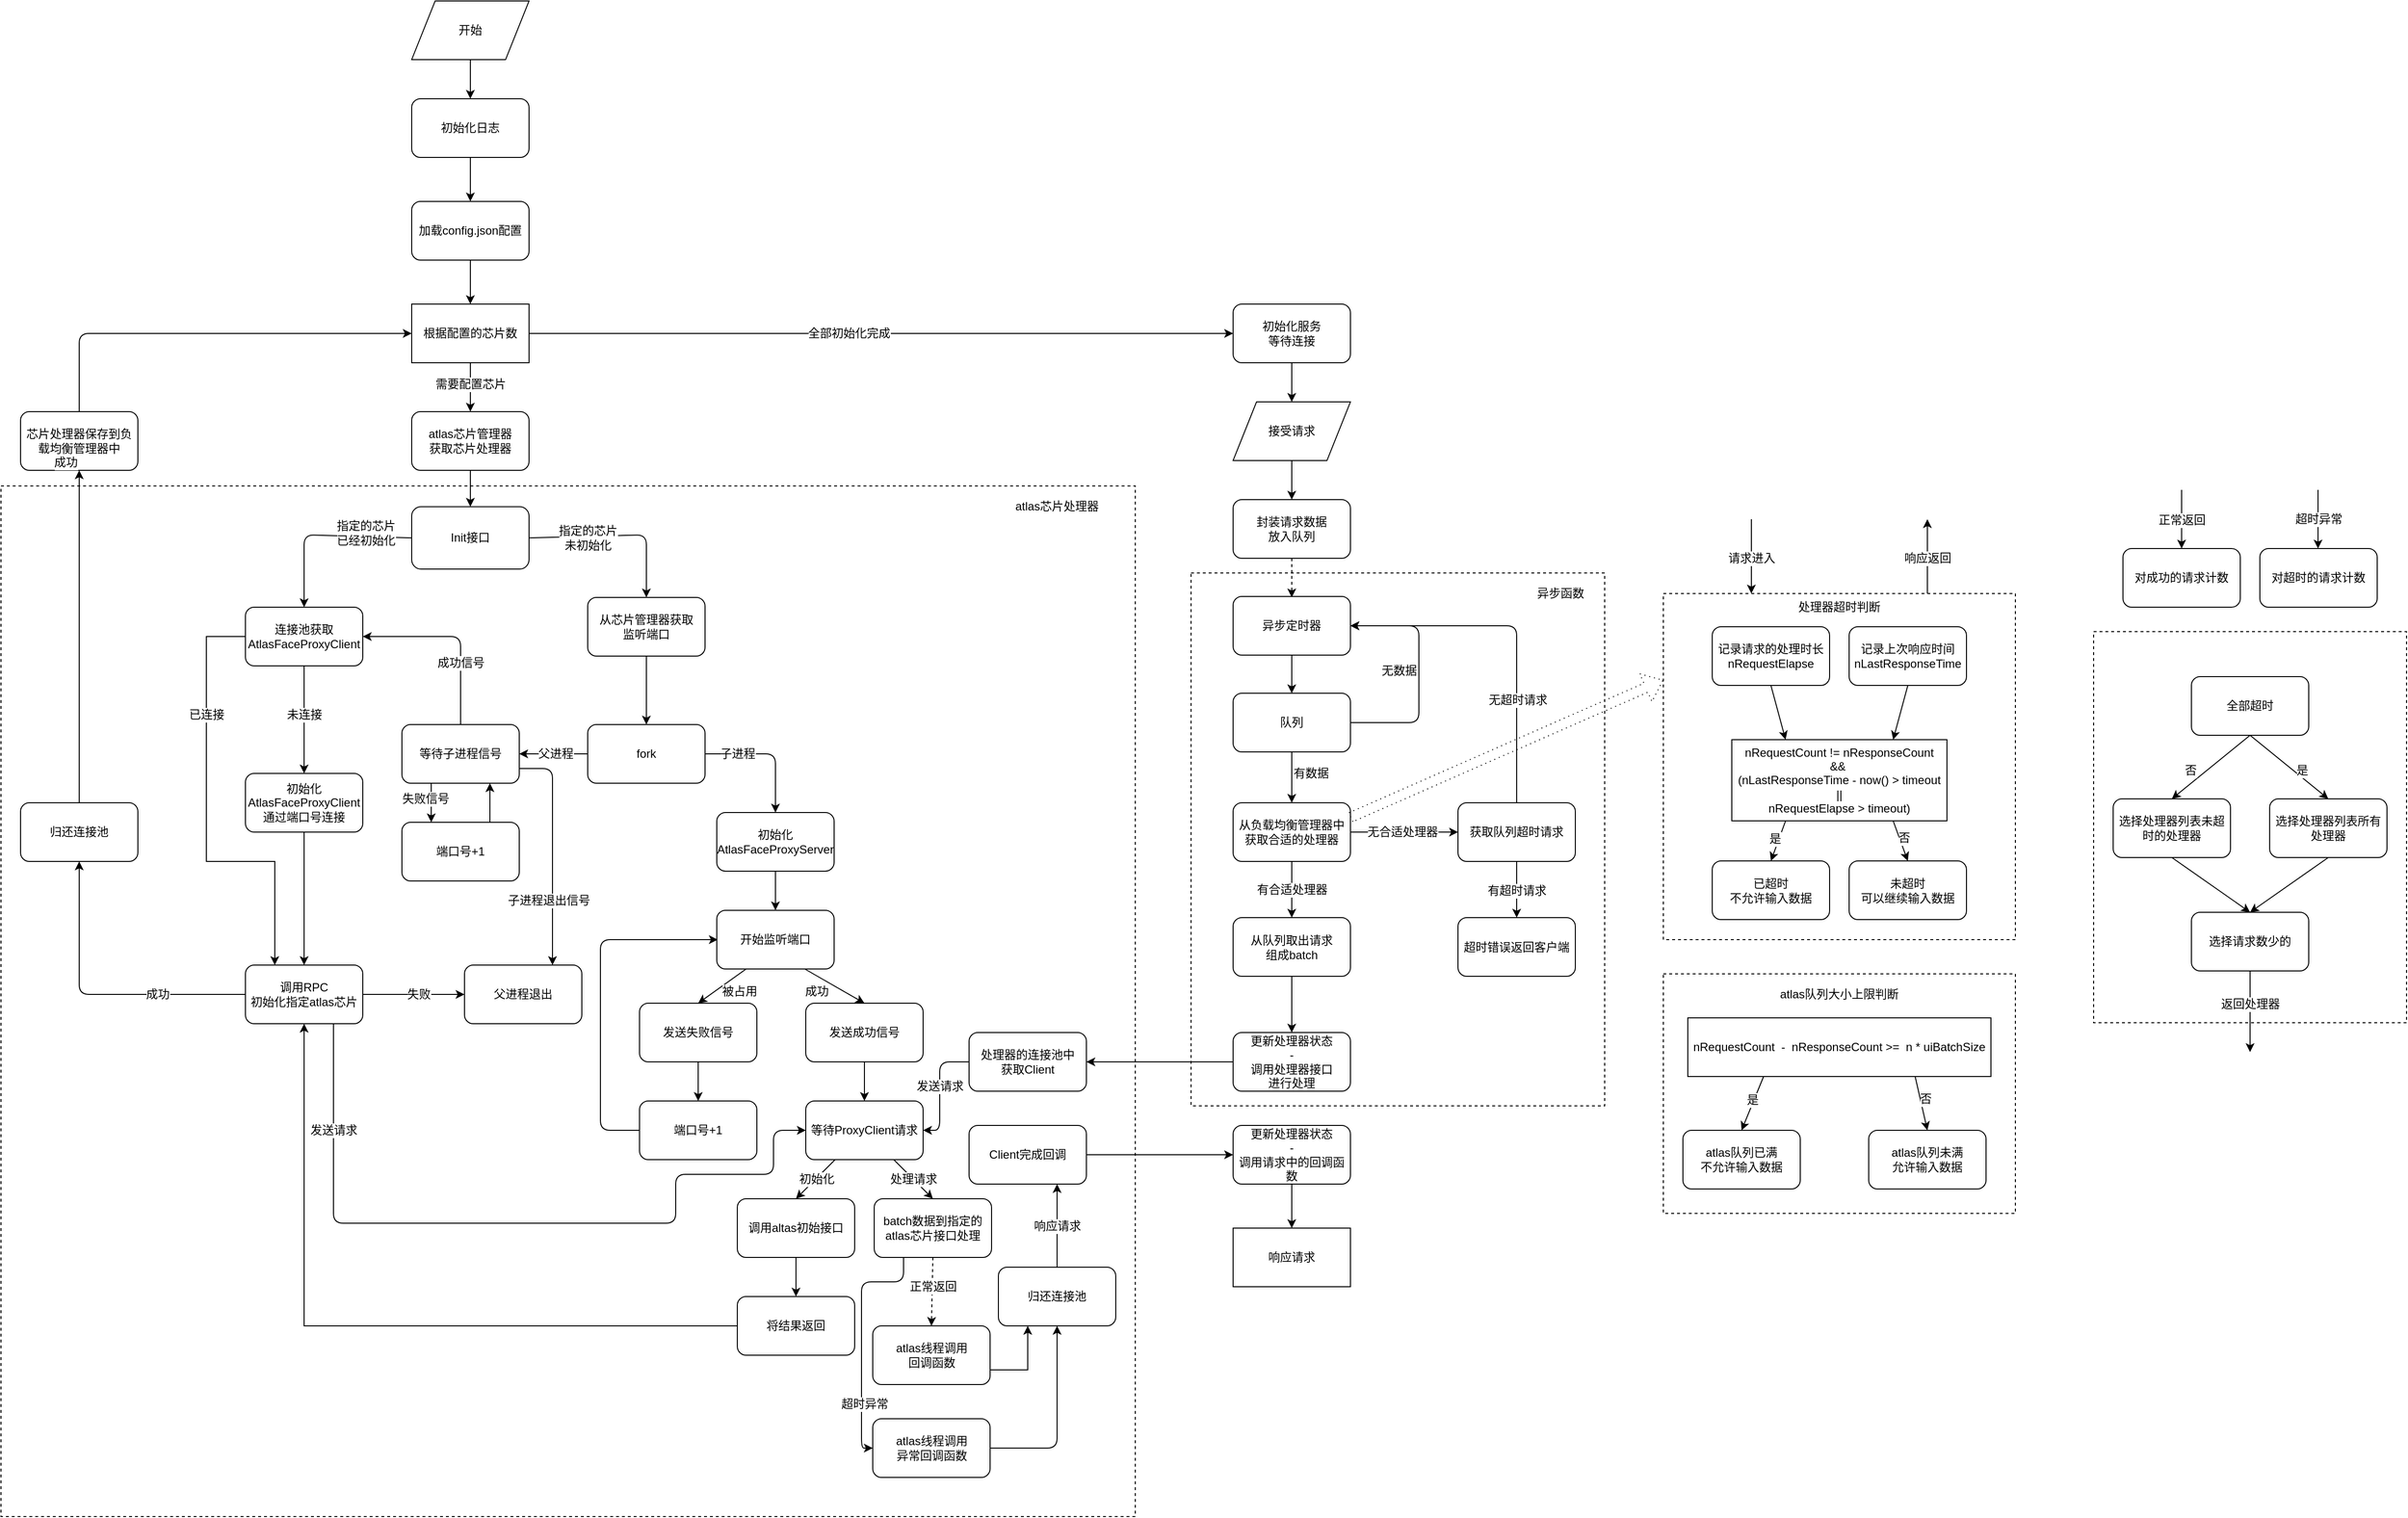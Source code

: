 <mxfile version="12.3.3" type="github" pages="1">
  <diagram id="QmE9LT3bl2_Xa9Ef4wVj" name="第 1 页">
    <mxGraphModel dx="1408" dy="3114" grid="1" gridSize="10" guides="1" tooltips="1" connect="1" arrows="1" fold="1" page="1" pageScale="1" pageWidth="1327" pageHeight="1169" math="0" shadow="0">
      <root>
        <mxCell id="0"/>
        <mxCell id="1" parent="0"/>
        <mxCell id="e0Hb0du3VfullZevtZFt-270" value="" style="rounded=0;whiteSpace=wrap;html=1;dashed=1;strokeColor=#000000;fillColor=#ffffff;" parent="1" vertex="1">
          <mxGeometry x="1267" y="-1715" width="423" height="545" as="geometry"/>
        </mxCell>
        <mxCell id="e0Hb0du3VfullZevtZFt-220" value="" style="rounded=0;whiteSpace=wrap;html=1;fillColor=#ffffff;dashed=1;" parent="1" vertex="1">
          <mxGeometry x="50" y="-1804" width="1160" height="1054" as="geometry"/>
        </mxCell>
        <mxCell id="e0Hb0du3VfullZevtZFt-221" value="atlas芯片处理器" style="text;html=1;strokeColor=none;fillColor=none;align=center;verticalAlign=middle;whiteSpace=wrap;rounded=0;dashed=1;" parent="1" vertex="1">
          <mxGeometry x="1080" y="-1793.311" width="100" height="21.379" as="geometry"/>
        </mxCell>
        <mxCell id="e0Hb0du3VfullZevtZFt-226" value="&lt;span style=&quot;white-space: normal&quot;&gt;Init接口&lt;/span&gt;" style="rounded=1;whiteSpace=wrap;html=1;fillColor=#ffffff;" parent="1" vertex="1">
          <mxGeometry x="470" y="-1782.754" width="120" height="63.737" as="geometry"/>
        </mxCell>
        <mxCell id="e0Hb0du3VfullZevtZFt-56" value="根据配置的芯片数" style="rounded=0;whiteSpace=wrap;html=1;" parent="1" vertex="1">
          <mxGeometry x="470" y="-1990" width="120" height="60" as="geometry"/>
        </mxCell>
        <mxCell id="e0Hb0du3VfullZevtZFt-77" value="" style="endArrow=classic;html=1;exitX=0.5;exitY=1;exitDx=0;exitDy=0;entryX=0.5;entryY=0;entryDx=0;entryDy=0;" parent="1" source="e0Hb0du3VfullZevtZFt-56" target="e0Hb0du3VfullZevtZFt-140" edge="1">
          <mxGeometry width="50" height="50" relative="1" as="geometry">
            <mxPoint x="637" y="-1860" as="sourcePoint"/>
            <mxPoint x="687" y="-1910" as="targetPoint"/>
          </mxGeometry>
        </mxCell>
        <mxCell id="e0Hb0du3VfullZevtZFt-101" value="需要配置芯片" style="text;html=1;resizable=0;points=[];align=center;verticalAlign=middle;labelBackgroundColor=#ffffff;" parent="e0Hb0du3VfullZevtZFt-77" vertex="1" connectable="0">
          <mxGeometry x="-0.375" y="1" relative="1" as="geometry">
            <mxPoint x="-1" y="6.5" as="offset"/>
          </mxGeometry>
        </mxCell>
        <mxCell id="e0Hb0du3VfullZevtZFt-78" value="开始" style="shape=parallelogram;perimeter=parallelogramPerimeter;whiteSpace=wrap;html=1;" parent="1" vertex="1">
          <mxGeometry x="470" y="-2300" width="120" height="60" as="geometry"/>
        </mxCell>
        <mxCell id="e0Hb0du3VfullZevtZFt-79" value="加载config.json配置" style="rounded=1;whiteSpace=wrap;html=1;" parent="1" vertex="1">
          <mxGeometry x="470" y="-2095" width="120" height="60" as="geometry"/>
        </mxCell>
        <mxCell id="e0Hb0du3VfullZevtZFt-80" value="初始化日志" style="rounded=1;whiteSpace=wrap;html=1;" parent="1" vertex="1">
          <mxGeometry x="470" y="-2200" width="120" height="60" as="geometry"/>
        </mxCell>
        <mxCell id="e0Hb0du3VfullZevtZFt-82" value="" style="endArrow=classic;html=1;exitX=0.5;exitY=1;exitDx=0;exitDy=0;entryX=0.5;entryY=0;entryDx=0;entryDy=0;" parent="1" source="e0Hb0du3VfullZevtZFt-78" target="e0Hb0du3VfullZevtZFt-80" edge="1">
          <mxGeometry width="50" height="50" relative="1" as="geometry">
            <mxPoint x="610" y="-2180" as="sourcePoint"/>
            <mxPoint x="660" y="-2230" as="targetPoint"/>
          </mxGeometry>
        </mxCell>
        <mxCell id="e0Hb0du3VfullZevtZFt-83" value="" style="endArrow=classic;html=1;exitX=0.5;exitY=1;exitDx=0;exitDy=0;entryX=0.5;entryY=0;entryDx=0;entryDy=0;" parent="1" source="e0Hb0du3VfullZevtZFt-80" target="e0Hb0du3VfullZevtZFt-79" edge="1">
          <mxGeometry width="50" height="50" relative="1" as="geometry">
            <mxPoint x="680" y="-2080" as="sourcePoint"/>
            <mxPoint x="530" y="-2090" as="targetPoint"/>
          </mxGeometry>
        </mxCell>
        <mxCell id="e0Hb0du3VfullZevtZFt-84" value="" style="endArrow=classic;html=1;exitX=0.5;exitY=1;exitDx=0;exitDy=0;entryX=0.5;entryY=0;entryDx=0;entryDy=0;" parent="1" source="e0Hb0du3VfullZevtZFt-79" target="e0Hb0du3VfullZevtZFt-56" edge="1">
          <mxGeometry width="50" height="50" relative="1" as="geometry">
            <mxPoint x="600" y="-1970" as="sourcePoint"/>
            <mxPoint x="660" y="-2010" as="targetPoint"/>
          </mxGeometry>
        </mxCell>
        <mxCell id="e0Hb0du3VfullZevtZFt-102" value="" style="endArrow=classic;html=1;exitX=1;exitY=0.5;exitDx=0;exitDy=0;entryX=0;entryY=0.5;entryDx=0;entryDy=0;" parent="1" source="e0Hb0du3VfullZevtZFt-56" target="e0Hb0du3VfullZevtZFt-133" edge="1">
          <mxGeometry width="50" height="50" relative="1" as="geometry">
            <mxPoint x="660" y="-1940" as="sourcePoint"/>
            <mxPoint x="1060" y="-1960" as="targetPoint"/>
          </mxGeometry>
        </mxCell>
        <mxCell id="e0Hb0du3VfullZevtZFt-104" value="全部初始化完成" style="text;html=1;resizable=0;points=[];align=center;verticalAlign=middle;labelBackgroundColor=#ffffff;" parent="e0Hb0du3VfullZevtZFt-102" vertex="1" connectable="0">
          <mxGeometry x="-0.325" y="1" relative="1" as="geometry">
            <mxPoint x="84" y="1" as="offset"/>
          </mxGeometry>
        </mxCell>
        <mxCell id="e0Hb0du3VfullZevtZFt-140" value="atlas芯片管理器&lt;br&gt;获取芯片处理器" style="rounded=1;whiteSpace=wrap;html=1;" parent="1" vertex="1">
          <mxGeometry x="470" y="-1880" width="120" height="60" as="geometry"/>
        </mxCell>
        <mxCell id="e0Hb0du3VfullZevtZFt-142" value="芯片处理器保存到负载均衡管理器中" style="rounded=1;whiteSpace=wrap;html=1;" parent="1" vertex="1">
          <mxGeometry x="70" y="-1880" width="120" height="60" as="geometry"/>
        </mxCell>
        <mxCell id="e0Hb0du3VfullZevtZFt-143" value="" style="endArrow=classic;html=1;exitX=0.5;exitY=0;exitDx=0;exitDy=0;entryX=0;entryY=0.5;entryDx=0;entryDy=0;" parent="1" source="e0Hb0du3VfullZevtZFt-142" target="e0Hb0du3VfullZevtZFt-56" edge="1">
          <mxGeometry width="50" height="50" relative="1" as="geometry">
            <mxPoint x="110" y="-1900" as="sourcePoint"/>
            <mxPoint x="130" y="-2000" as="targetPoint"/>
            <Array as="points">
              <mxPoint x="130" y="-1960"/>
            </Array>
          </mxGeometry>
        </mxCell>
        <mxCell id="e0Hb0du3VfullZevtZFt-57" value="&lt;span style=&quot;white-space: normal&quot;&gt;fork&lt;/span&gt;" style="rounded=1;whiteSpace=wrap;html=1;" parent="1" vertex="1">
          <mxGeometry x="650" y="-1560" width="120" height="60" as="geometry"/>
        </mxCell>
        <mxCell id="e0Hb0du3VfullZevtZFt-58" value="" style="endArrow=classic;html=1;entryX=0.5;entryY=0;entryDx=0;entryDy=0;exitX=0.5;exitY=1;exitDx=0;exitDy=0;" parent="1" source="e0Hb0du3VfullZevtZFt-63" target="e0Hb0du3VfullZevtZFt-57" edge="1">
          <mxGeometry width="50" height="50" relative="1" as="geometry">
            <mxPoint x="703" y="-1625" as="sourcePoint"/>
            <mxPoint x="703" y="-1585" as="targetPoint"/>
          </mxGeometry>
        </mxCell>
        <mxCell id="e0Hb0du3VfullZevtZFt-62" value="" style="endArrow=classic;html=1;exitX=1;exitY=0.5;exitDx=0;exitDy=0;entryX=0.5;entryY=0;entryDx=0;entryDy=0;" parent="1" source="e0Hb0du3VfullZevtZFt-57" target="e0Hb0du3VfullZevtZFt-60" edge="1">
          <mxGeometry width="50" height="50" relative="1" as="geometry">
            <mxPoint x="700" y="-1280" as="sourcePoint"/>
            <mxPoint x="620" y="-1320" as="targetPoint"/>
            <Array as="points">
              <mxPoint x="842" y="-1530"/>
            </Array>
          </mxGeometry>
        </mxCell>
        <mxCell id="e0Hb0du3VfullZevtZFt-87" value="子进程" style="text;html=1;resizable=0;points=[];align=center;verticalAlign=middle;labelBackgroundColor=#ffffff;" parent="e0Hb0du3VfullZevtZFt-62" vertex="1" connectable="0">
          <mxGeometry x="0.15" y="-1" relative="1" as="geometry">
            <mxPoint x="-38" y="-4" as="offset"/>
          </mxGeometry>
        </mxCell>
        <mxCell id="e0Hb0du3VfullZevtZFt-63" value="从芯片管理器获取&lt;br&gt;监听端口" style="rounded=1;whiteSpace=wrap;html=1;" parent="1" vertex="1">
          <mxGeometry x="650" y="-1690" width="120" height="60" as="geometry"/>
        </mxCell>
        <mxCell id="e0Hb0du3VfullZevtZFt-88" value="等待子进程信号" style="rounded=1;whiteSpace=wrap;html=1;" parent="1" vertex="1">
          <mxGeometry x="460" y="-1560" width="120" height="60" as="geometry"/>
        </mxCell>
        <mxCell id="e0Hb0du3VfullZevtZFt-89" value="" style="endArrow=classic;html=1;entryX=1;entryY=0.5;entryDx=0;entryDy=0;exitX=0;exitY=0.5;exitDx=0;exitDy=0;" parent="1" source="e0Hb0du3VfullZevtZFt-57" target="e0Hb0du3VfullZevtZFt-88" edge="1">
          <mxGeometry width="50" height="50" relative="1" as="geometry">
            <mxPoint x="560" y="-1390" as="sourcePoint"/>
            <mxPoint x="590" y="-1350" as="targetPoint"/>
          </mxGeometry>
        </mxCell>
        <mxCell id="e0Hb0du3VfullZevtZFt-90" value="父进程" style="text;html=1;resizable=0;points=[];align=center;verticalAlign=middle;labelBackgroundColor=#ffffff;" parent="e0Hb0du3VfullZevtZFt-89" vertex="1" connectable="0">
          <mxGeometry x="-0.364" y="1" relative="1" as="geometry">
            <mxPoint x="-11" y="-1" as="offset"/>
          </mxGeometry>
        </mxCell>
        <mxCell id="e0Hb0du3VfullZevtZFt-93" value="初始化&lt;br&gt;AtlasFaceProxyClient&lt;br&gt;通过端口号连接" style="rounded=1;whiteSpace=wrap;html=1;" parent="1" vertex="1">
          <mxGeometry x="300" y="-1510" width="120" height="60" as="geometry"/>
        </mxCell>
        <mxCell id="e0Hb0du3VfullZevtZFt-94" value="" style="endArrow=classic;html=1;exitX=0.5;exitY=1;exitDx=0;exitDy=0;entryX=0.5;entryY=0;entryDx=0;entryDy=0;" parent="1" source="e0Hb0du3VfullZevtZFt-93" target="e0Hb0du3VfullZevtZFt-95" edge="1">
          <mxGeometry width="50" height="50" relative="1" as="geometry">
            <mxPoint x="400" y="-1080" as="sourcePoint"/>
            <mxPoint x="400" y="-1120" as="targetPoint"/>
          </mxGeometry>
        </mxCell>
        <mxCell id="e0Hb0du3VfullZevtZFt-95" value="调用RPC&lt;br&gt;初始化指定atlas芯片" style="rounded=1;whiteSpace=wrap;html=1;" parent="1" vertex="1">
          <mxGeometry x="300" y="-1314" width="120" height="60" as="geometry"/>
        </mxCell>
        <mxCell id="e0Hb0du3VfullZevtZFt-106" value="端口号+1" style="rounded=1;whiteSpace=wrap;html=1;" parent="1" vertex="1">
          <mxGeometry x="460" y="-1460" width="120" height="60" as="geometry"/>
        </mxCell>
        <mxCell id="e0Hb0du3VfullZevtZFt-107" value="" style="endArrow=classic;html=1;entryX=0.25;entryY=0;entryDx=0;entryDy=0;exitX=0.25;exitY=1;exitDx=0;exitDy=0;" parent="1" source="e0Hb0du3VfullZevtZFt-88" target="e0Hb0du3VfullZevtZFt-106" edge="1">
          <mxGeometry width="50" height="50" relative="1" as="geometry">
            <mxPoint x="490" y="-1490" as="sourcePoint"/>
            <mxPoint x="530" y="-1510" as="targetPoint"/>
          </mxGeometry>
        </mxCell>
        <mxCell id="e0Hb0du3VfullZevtZFt-108" value="失败信号" style="text;html=1;resizable=0;points=[];align=center;verticalAlign=middle;labelBackgroundColor=#ffffff;" parent="e0Hb0du3VfullZevtZFt-107" vertex="1" connectable="0">
          <mxGeometry x="-0.34" relative="1" as="geometry">
            <mxPoint x="-6.5" y="3" as="offset"/>
          </mxGeometry>
        </mxCell>
        <mxCell id="e0Hb0du3VfullZevtZFt-110" value="" style="endArrow=classic;html=1;entryX=0.75;entryY=1;entryDx=0;entryDy=0;exitX=0.75;exitY=0;exitDx=0;exitDy=0;" parent="1" source="e0Hb0du3VfullZevtZFt-106" target="e0Hb0du3VfullZevtZFt-88" edge="1">
          <mxGeometry width="50" height="50" relative="1" as="geometry">
            <mxPoint x="550" y="-1250" as="sourcePoint"/>
            <mxPoint x="510" y="-1230" as="targetPoint"/>
          </mxGeometry>
        </mxCell>
        <mxCell id="e0Hb0du3VfullZevtZFt-111" value="" style="endArrow=classic;html=1;entryX=0.75;entryY=0;entryDx=0;entryDy=0;exitX=1;exitY=0.75;exitDx=0;exitDy=0;" parent="1" source="e0Hb0du3VfullZevtZFt-88" target="e0Hb0du3VfullZevtZFt-113" edge="1">
          <mxGeometry width="50" height="50" relative="1" as="geometry">
            <mxPoint x="610" y="-1510" as="sourcePoint"/>
            <mxPoint x="510" y="-1260" as="targetPoint"/>
            <Array as="points">
              <mxPoint x="614" y="-1515"/>
            </Array>
          </mxGeometry>
        </mxCell>
        <mxCell id="e0Hb0du3VfullZevtZFt-112" value="子进程退出信号" style="text;html=1;resizable=0;points=[];align=center;verticalAlign=middle;labelBackgroundColor=#ffffff;" parent="e0Hb0du3VfullZevtZFt-111" vertex="1" connectable="0">
          <mxGeometry x="0.378" y="1" relative="1" as="geometry">
            <mxPoint x="-5" y="7" as="offset"/>
          </mxGeometry>
        </mxCell>
        <mxCell id="e0Hb0du3VfullZevtZFt-113" value="父进程退出" style="rounded=1;whiteSpace=wrap;html=1;" parent="1" vertex="1">
          <mxGeometry x="524" y="-1314" width="120" height="60" as="geometry"/>
        </mxCell>
        <mxCell id="e0Hb0du3VfullZevtZFt-114" value="" style="endArrow=classic;html=1;exitX=1;exitY=0.5;exitDx=0;exitDy=0;entryX=0;entryY=0.5;entryDx=0;entryDy=0;" parent="1" source="e0Hb0du3VfullZevtZFt-95" target="e0Hb0du3VfullZevtZFt-113" edge="1">
          <mxGeometry width="50" height="50" relative="1" as="geometry">
            <mxPoint x="474" y="-1174" as="sourcePoint"/>
            <mxPoint x="524" y="-1224" as="targetPoint"/>
          </mxGeometry>
        </mxCell>
        <mxCell id="e0Hb0du3VfullZevtZFt-115" value="失败" style="text;html=1;resizable=0;points=[];align=center;verticalAlign=middle;labelBackgroundColor=#ffffff;" parent="e0Hb0du3VfullZevtZFt-114" vertex="1" connectable="0">
          <mxGeometry x="0.286" y="1" relative="1" as="geometry">
            <mxPoint x="-10" y="1" as="offset"/>
          </mxGeometry>
        </mxCell>
        <mxCell id="e0Hb0du3VfullZevtZFt-123" value="" style="endArrow=classic;html=1;exitX=0.5;exitY=0;exitDx=0;exitDy=0;entryX=1;entryY=0.5;entryDx=0;entryDy=0;" parent="1" source="e0Hb0du3VfullZevtZFt-88" target="e0Hb0du3VfullZevtZFt-126" edge="1">
          <mxGeometry width="50" height="50" relative="1" as="geometry">
            <mxPoint x="400" y="-1360" as="sourcePoint"/>
            <mxPoint x="490" y="-1660" as="targetPoint"/>
            <Array as="points">
              <mxPoint x="520" y="-1650"/>
            </Array>
          </mxGeometry>
        </mxCell>
        <mxCell id="e0Hb0du3VfullZevtZFt-124" value="成功信号" style="text;html=1;resizable=0;points=[];align=center;verticalAlign=middle;labelBackgroundColor=#ffffff;" parent="e0Hb0du3VfullZevtZFt-123" vertex="1" connectable="0">
          <mxGeometry x="-0.461" y="-1" relative="1" as="geometry">
            <mxPoint x="-1" y="-12.5" as="offset"/>
          </mxGeometry>
        </mxCell>
        <mxCell id="e0Hb0du3VfullZevtZFt-218" style="edgeStyle=orthogonalEdgeStyle;rounded=0;orthogonalLoop=1;jettySize=auto;html=1;exitX=0;exitY=0.5;exitDx=0;exitDy=0;entryX=0.25;entryY=0;entryDx=0;entryDy=0;" parent="1" source="e0Hb0du3VfullZevtZFt-126" target="e0Hb0du3VfullZevtZFt-95" edge="1">
          <mxGeometry relative="1" as="geometry">
            <Array as="points">
              <mxPoint x="260" y="-1650"/>
              <mxPoint x="260" y="-1420"/>
              <mxPoint x="330" y="-1420"/>
            </Array>
          </mxGeometry>
        </mxCell>
        <mxCell id="e0Hb0du3VfullZevtZFt-219" value="已连接" style="text;html=1;resizable=0;points=[];align=center;verticalAlign=middle;labelBackgroundColor=#ffffff;" parent="e0Hb0du3VfullZevtZFt-218" vertex="1" connectable="0">
          <mxGeometry x="-0.452" y="2" relative="1" as="geometry">
            <mxPoint x="-2" y="-2" as="offset"/>
          </mxGeometry>
        </mxCell>
        <mxCell id="e0Hb0du3VfullZevtZFt-126" value="连接池获取&lt;br&gt;AtlasFaceProxyClient" style="rounded=1;whiteSpace=wrap;html=1;" parent="1" vertex="1">
          <mxGeometry x="300" y="-1680" width="120" height="60" as="geometry"/>
        </mxCell>
        <mxCell id="e0Hb0du3VfullZevtZFt-131" value="" style="endArrow=classic;html=1;exitX=0.5;exitY=0;exitDx=0;exitDy=0;" parent="1" source="e0Hb0du3VfullZevtZFt-246" target="e0Hb0du3VfullZevtZFt-142" edge="1">
          <mxGeometry width="50" height="50" relative="1" as="geometry">
            <mxPoint x="210" y="-1285" as="sourcePoint"/>
            <mxPoint x="130" y="-1455" as="targetPoint"/>
            <Array as="points"/>
          </mxGeometry>
        </mxCell>
        <mxCell id="e0Hb0du3VfullZevtZFt-132" value="成功" style="text;html=1;resizable=0;points=[];align=center;verticalAlign=middle;labelBackgroundColor=#ffffff;" parent="e0Hb0du3VfullZevtZFt-131" vertex="1" connectable="0">
          <mxGeometry x="-0.561" y="-1" relative="1" as="geometry">
            <mxPoint x="-15" y="-274" as="offset"/>
          </mxGeometry>
        </mxCell>
        <mxCell id="e0Hb0du3VfullZevtZFt-91" value="" style="endArrow=classic;html=1;exitX=0.5;exitY=1;exitDx=0;exitDy=0;entryX=0.5;entryY=0;entryDx=0;entryDy=0;" parent="1" source="e0Hb0du3VfullZevtZFt-126" target="e0Hb0du3VfullZevtZFt-93" edge="1">
          <mxGeometry width="50" height="50" relative="1" as="geometry">
            <mxPoint x="400" y="-1260" as="sourcePoint"/>
            <mxPoint x="340" y="-1310" as="targetPoint"/>
          </mxGeometry>
        </mxCell>
        <mxCell id="e0Hb0du3VfullZevtZFt-217" value="未连接" style="text;html=1;resizable=0;points=[];align=center;verticalAlign=middle;labelBackgroundColor=#ffffff;" parent="e0Hb0du3VfullZevtZFt-91" vertex="1" connectable="0">
          <mxGeometry x="-0.2" y="5" relative="1" as="geometry">
            <mxPoint x="-5" y="6" as="offset"/>
          </mxGeometry>
        </mxCell>
        <mxCell id="e0Hb0du3VfullZevtZFt-141" value="" style="endArrow=classic;html=1;exitX=0.5;exitY=1;exitDx=0;exitDy=0;entryX=0.5;entryY=0;entryDx=0;entryDy=0;" parent="1" source="e0Hb0du3VfullZevtZFt-140" target="e0Hb0du3VfullZevtZFt-226" edge="1">
          <mxGeometry width="50" height="50" relative="1" as="geometry">
            <mxPoint x="530" y="-1500" as="sourcePoint"/>
            <mxPoint x="530" y="-1784" as="targetPoint"/>
          </mxGeometry>
        </mxCell>
        <mxCell id="e0Hb0du3VfullZevtZFt-151" value="" style="endArrow=classic;html=1;entryX=0.5;entryY=1;entryDx=0;entryDy=0;exitX=1;exitY=0.5;exitDx=0;exitDy=0;" parent="1" source="e0Hb0du3VfullZevtZFt-283" target="e0Hb0du3VfullZevtZFt-243" edge="1">
          <mxGeometry width="50" height="50" relative="1" as="geometry">
            <mxPoint x="993" y="-730" as="sourcePoint"/>
            <mxPoint x="1360" y="-860" as="targetPoint"/>
            <Array as="points">
              <mxPoint x="1130" y="-820"/>
            </Array>
          </mxGeometry>
        </mxCell>
        <mxCell id="e0Hb0du3VfullZevtZFt-153" value="" style="endArrow=classic;html=1;exitX=0;exitY=0.5;exitDx=0;exitDy=0;entryX=1;entryY=0.5;entryDx=0;entryDy=0;" parent="1" source="e0Hb0du3VfullZevtZFt-152" target="e0Hb0du3VfullZevtZFt-144" edge="1">
          <mxGeometry width="50" height="50" relative="1" as="geometry">
            <mxPoint x="1070" y="-1250" as="sourcePoint"/>
            <mxPoint x="1120" y="-1300" as="targetPoint"/>
            <Array as="points">
              <mxPoint x="1210" y="-1215"/>
            </Array>
          </mxGeometry>
        </mxCell>
        <mxCell id="e0Hb0du3VfullZevtZFt-195" style="edgeStyle=orthogonalEdgeStyle;rounded=0;orthogonalLoop=1;jettySize=auto;html=1;exitX=0;exitY=0.5;exitDx=0;exitDy=0;entryX=0.5;entryY=1;entryDx=0;entryDy=0;" parent="1" source="e0Hb0du3VfullZevtZFt-192" target="e0Hb0du3VfullZevtZFt-95" edge="1">
          <mxGeometry relative="1" as="geometry"/>
        </mxCell>
        <mxCell id="e0Hb0du3VfullZevtZFt-205" value="" style="endArrow=classic;html=1;exitX=1;exitY=0.5;exitDx=0;exitDy=0;entryX=0.5;entryY=0;entryDx=0;entryDy=0;" parent="1" source="e0Hb0du3VfullZevtZFt-226" target="e0Hb0du3VfullZevtZFt-63" edge="1">
          <mxGeometry width="50" height="50" relative="1" as="geometry">
            <mxPoint x="590" y="-1754" as="sourcePoint"/>
            <mxPoint x="580" y="-1650" as="targetPoint"/>
            <Array as="points">
              <mxPoint x="710" y="-1754"/>
            </Array>
          </mxGeometry>
        </mxCell>
        <mxCell id="e0Hb0du3VfullZevtZFt-206" value="指定的芯片&lt;br&gt;未初始化" style="text;html=1;resizable=0;points=[];align=center;verticalAlign=middle;labelBackgroundColor=#ffffff;" parent="e0Hb0du3VfullZevtZFt-205" vertex="1" connectable="0">
          <mxGeometry x="-0.783" y="1" relative="1" as="geometry">
            <mxPoint x="40" y="1" as="offset"/>
          </mxGeometry>
        </mxCell>
        <mxCell id="e0Hb0du3VfullZevtZFt-211" value="" style="endArrow=classic;html=1;entryX=0.5;entryY=0;entryDx=0;entryDy=0;exitX=0;exitY=0.5;exitDx=0;exitDy=0;" parent="1" source="e0Hb0du3VfullZevtZFt-226" target="e0Hb0du3VfullZevtZFt-126" edge="1">
          <mxGeometry width="50" height="50" relative="1" as="geometry">
            <mxPoint x="470" y="-1754" as="sourcePoint"/>
            <mxPoint x="390" y="-1680" as="targetPoint"/>
            <Array as="points">
              <mxPoint x="360" y="-1754"/>
            </Array>
          </mxGeometry>
        </mxCell>
        <mxCell id="e0Hb0du3VfullZevtZFt-213" value="指定的芯片&lt;br&gt;已经初始化" style="text;html=1;resizable=0;points=[];align=center;verticalAlign=middle;labelBackgroundColor=#ffffff;" parent="1" vertex="1" connectable="0">
          <mxGeometry x="384.077" y="-1767.186" as="geometry">
            <mxPoint x="38.5" y="10.5" as="offset"/>
          </mxGeometry>
        </mxCell>
        <mxCell id="e0Hb0du3VfullZevtZFt-216" value="" style="group" parent="1" vertex="1" connectable="0">
          <mxGeometry x="2190" y="-1800" width="320" height="575" as="geometry"/>
        </mxCell>
        <mxCell id="e0Hb0du3VfullZevtZFt-53" value="" style="group" parent="e0Hb0du3VfullZevtZFt-216" vertex="1" connectable="0">
          <mxGeometry y="165" width="320" height="410" as="geometry"/>
        </mxCell>
        <mxCell id="e0Hb0du3VfullZevtZFt-51" value="" style="rounded=0;whiteSpace=wrap;html=1;dashed=1;" parent="e0Hb0du3VfullZevtZFt-53" vertex="1">
          <mxGeometry y="-20" width="320" height="400" as="geometry"/>
        </mxCell>
        <mxCell id="e0Hb0du3VfullZevtZFt-26" value="选择请求数少的" style="rounded=1;whiteSpace=wrap;html=1;" parent="e0Hb0du3VfullZevtZFt-53" vertex="1">
          <mxGeometry x="100" y="267" width="120" height="60" as="geometry"/>
        </mxCell>
        <mxCell id="e0Hb0du3VfullZevtZFt-27" value="" style="endArrow=classic;html=1;entryX=0.5;entryY=0;entryDx=0;entryDy=0;exitX=0.5;exitY=1;exitDx=0;exitDy=0;" parent="e0Hb0du3VfullZevtZFt-53" source="e0Hb0du3VfullZevtZFt-34" target="e0Hb0du3VfullZevtZFt-26" edge="1">
          <mxGeometry width="50" height="50" relative="1" as="geometry">
            <mxPoint x="90" y="224.5" as="sourcePoint"/>
            <mxPoint x="90" y="244.5" as="targetPoint"/>
          </mxGeometry>
        </mxCell>
        <mxCell id="e0Hb0du3VfullZevtZFt-34" value="选择处理器列表未超时的处理器" style="rounded=1;whiteSpace=wrap;html=1;" parent="e0Hb0du3VfullZevtZFt-53" vertex="1">
          <mxGeometry x="20" y="151" width="120" height="60" as="geometry"/>
        </mxCell>
        <mxCell id="e0Hb0du3VfullZevtZFt-35" value="" style="endArrow=classic;html=1;entryX=0.5;entryY=0;entryDx=0;entryDy=0;exitX=0.5;exitY=1;exitDx=0;exitDy=0;" parent="e0Hb0du3VfullZevtZFt-53" source="e0Hb0du3VfullZevtZFt-42" target="e0Hb0du3VfullZevtZFt-34" edge="1">
          <mxGeometry width="50" height="50" relative="1" as="geometry">
            <mxPoint x="160" y="95" as="sourcePoint"/>
            <mxPoint x="160" y="77" as="targetPoint"/>
          </mxGeometry>
        </mxCell>
        <mxCell id="e0Hb0du3VfullZevtZFt-37" value="否" style="text;html=1;resizable=0;points=[];align=center;verticalAlign=middle;labelBackgroundColor=#ffffff;" parent="e0Hb0du3VfullZevtZFt-35" vertex="1" connectable="0">
          <mxGeometry x="0.488" y="4" relative="1" as="geometry">
            <mxPoint x="-4" y="-15.5" as="offset"/>
          </mxGeometry>
        </mxCell>
        <mxCell id="e0Hb0du3VfullZevtZFt-40" value="&lt;span style=&quot;white-space: normal&quot;&gt;选择处理器列表所有处理器&lt;/span&gt;" style="rounded=1;whiteSpace=wrap;html=1;" parent="e0Hb0du3VfullZevtZFt-53" vertex="1">
          <mxGeometry x="180" y="151" width="120" height="60" as="geometry"/>
        </mxCell>
        <mxCell id="e0Hb0du3VfullZevtZFt-41" value="" style="endArrow=classic;html=1;exitX=0.5;exitY=1;exitDx=0;exitDy=0;entryX=0.5;entryY=0;entryDx=0;entryDy=0;" parent="e0Hb0du3VfullZevtZFt-53" source="e0Hb0du3VfullZevtZFt-40" target="e0Hb0du3VfullZevtZFt-26" edge="1">
          <mxGeometry width="50" height="50" relative="1" as="geometry">
            <mxPoint x="240" y="297" as="sourcePoint"/>
            <mxPoint x="230" y="247" as="targetPoint"/>
          </mxGeometry>
        </mxCell>
        <mxCell id="e0Hb0du3VfullZevtZFt-42" value="&lt;span style=&quot;white-space: normal&quot;&gt;全部超时&lt;/span&gt;" style="rounded=1;whiteSpace=wrap;html=1;" parent="e0Hb0du3VfullZevtZFt-53" vertex="1">
          <mxGeometry x="100" y="26" width="120" height="60" as="geometry"/>
        </mxCell>
        <mxCell id="e0Hb0du3VfullZevtZFt-38" value="" style="endArrow=classic;html=1;exitX=0.5;exitY=1;exitDx=0;exitDy=0;entryX=0.5;entryY=0;entryDx=0;entryDy=0;" parent="e0Hb0du3VfullZevtZFt-53" source="e0Hb0du3VfullZevtZFt-42" target="e0Hb0du3VfullZevtZFt-40" edge="1">
          <mxGeometry width="50" height="50" relative="1" as="geometry">
            <mxPoint x="160" y="95" as="sourcePoint"/>
            <mxPoint x="230" y="137" as="targetPoint"/>
          </mxGeometry>
        </mxCell>
        <mxCell id="e0Hb0du3VfullZevtZFt-39" value="是" style="text;html=1;resizable=0;points=[];align=center;verticalAlign=middle;labelBackgroundColor=#ffffff;" parent="e0Hb0du3VfullZevtZFt-38" vertex="1" connectable="0">
          <mxGeometry x="0.37" y="3" relative="1" as="geometry">
            <mxPoint x="-3.5" y="-6" as="offset"/>
          </mxGeometry>
        </mxCell>
        <mxCell id="e0Hb0du3VfullZevtZFt-43" value="" style="endArrow=classic;html=1;exitX=0.5;exitY=1;exitDx=0;exitDy=0;" parent="e0Hb0du3VfullZevtZFt-53" source="e0Hb0du3VfullZevtZFt-26" edge="1">
          <mxGeometry width="50" height="50" relative="1" as="geometry">
            <mxPoint x="160" y="407" as="sourcePoint"/>
            <mxPoint x="160" y="410" as="targetPoint"/>
          </mxGeometry>
        </mxCell>
        <mxCell id="e0Hb0du3VfullZevtZFt-44" value="返回处理器" style="text;html=1;resizable=0;points=[];align=center;verticalAlign=middle;labelBackgroundColor=#ffffff;" parent="e0Hb0du3VfullZevtZFt-43" vertex="1" connectable="0">
          <mxGeometry x="-0.4" y="-1" relative="1" as="geometry">
            <mxPoint x="1" y="9" as="offset"/>
          </mxGeometry>
        </mxCell>
        <mxCell id="e0Hb0du3VfullZevtZFt-54" value="" style="group" parent="e0Hb0du3VfullZevtZFt-216" vertex="1" connectable="0">
          <mxGeometry x="30" width="260" height="120" as="geometry"/>
        </mxCell>
        <mxCell id="e0Hb0du3VfullZevtZFt-16" value="对成功的请求计数" style="rounded=1;whiteSpace=wrap;html=1;" parent="e0Hb0du3VfullZevtZFt-54" vertex="1">
          <mxGeometry y="60" width="120" height="60" as="geometry"/>
        </mxCell>
        <mxCell id="e0Hb0du3VfullZevtZFt-21" value="" style="endArrow=classic;html=1;entryX=0.5;entryY=0;entryDx=0;entryDy=0;" parent="e0Hb0du3VfullZevtZFt-54" target="e0Hb0du3VfullZevtZFt-16" edge="1">
          <mxGeometry width="50" height="50" relative="1" as="geometry">
            <mxPoint x="60" as="sourcePoint"/>
            <mxPoint x="50" y="-90" as="targetPoint"/>
          </mxGeometry>
        </mxCell>
        <mxCell id="e0Hb0du3VfullZevtZFt-22" value="正常返回" style="text;html=1;resizable=0;points=[];align=center;verticalAlign=middle;labelBackgroundColor=#ffffff;" parent="e0Hb0du3VfullZevtZFt-21" vertex="1" connectable="0">
          <mxGeometry x="0.38" relative="1" as="geometry">
            <mxPoint y="-11" as="offset"/>
          </mxGeometry>
        </mxCell>
        <mxCell id="e0Hb0du3VfullZevtZFt-23" value="" style="endArrow=classic;html=1;" parent="e0Hb0du3VfullZevtZFt-54" edge="1">
          <mxGeometry width="50" height="50" relative="1" as="geometry">
            <mxPoint x="199.5" as="sourcePoint"/>
            <mxPoint x="199.5" y="60" as="targetPoint"/>
          </mxGeometry>
        </mxCell>
        <mxCell id="e0Hb0du3VfullZevtZFt-24" value="超时异常" style="text;html=1;resizable=0;points=[];align=center;verticalAlign=middle;labelBackgroundColor=#ffffff;" parent="e0Hb0du3VfullZevtZFt-23" vertex="1" connectable="0">
          <mxGeometry x="-0.333" relative="1" as="geometry">
            <mxPoint y="10" as="offset"/>
          </mxGeometry>
        </mxCell>
        <mxCell id="e0Hb0du3VfullZevtZFt-25" value="对超时的请求计数" style="rounded=1;whiteSpace=wrap;html=1;" parent="e0Hb0du3VfullZevtZFt-54" vertex="1">
          <mxGeometry x="140" y="60" width="120" height="60" as="geometry"/>
        </mxCell>
        <mxCell id="e0Hb0du3VfullZevtZFt-60" value="&lt;span style=&quot;white-space: normal&quot;&gt;初始化&lt;/span&gt;&lt;br style=&quot;white-space: normal&quot;&gt;&lt;span style=&quot;white-space: normal&quot;&gt;AtlasFaceProxyServer&lt;/span&gt;" style="rounded=1;whiteSpace=wrap;html=1;" parent="1" vertex="1">
          <mxGeometry x="782" y="-1470" width="120" height="60" as="geometry"/>
        </mxCell>
        <mxCell id="e0Hb0du3VfullZevtZFt-66" value="开始监听端口" style="rounded=1;whiteSpace=wrap;html=1;" parent="1" vertex="1">
          <mxGeometry x="782" y="-1370" width="120" height="60" as="geometry"/>
        </mxCell>
        <mxCell id="e0Hb0du3VfullZevtZFt-67" value="" style="endArrow=classic;html=1;exitX=0.5;exitY=1;exitDx=0;exitDy=0;entryX=0.5;entryY=0;entryDx=0;entryDy=0;" parent="1" source="e0Hb0du3VfullZevtZFt-60" target="e0Hb0du3VfullZevtZFt-66" edge="1">
          <mxGeometry width="50" height="50" relative="1" as="geometry">
            <mxPoint x="959" y="-1360" as="sourcePoint"/>
            <mxPoint x="1009" y="-1410" as="targetPoint"/>
          </mxGeometry>
        </mxCell>
        <mxCell id="e0Hb0du3VfullZevtZFt-68" value="发送成功信号" style="rounded=1;whiteSpace=wrap;html=1;" parent="1" vertex="1">
          <mxGeometry x="873" y="-1275" width="120" height="60" as="geometry"/>
        </mxCell>
        <mxCell id="e0Hb0du3VfullZevtZFt-69" value="发送失败信号&lt;br&gt;" style="rounded=1;whiteSpace=wrap;html=1;" parent="1" vertex="1">
          <mxGeometry x="703" y="-1275" width="120" height="60" as="geometry"/>
        </mxCell>
        <mxCell id="e0Hb0du3VfullZevtZFt-72" value="" style="endArrow=classic;html=1;exitX=0.25;exitY=1;exitDx=0;exitDy=0;entryX=0.5;entryY=0;entryDx=0;entryDy=0;" parent="1" source="e0Hb0du3VfullZevtZFt-66" target="e0Hb0du3VfullZevtZFt-69" edge="1">
          <mxGeometry width="50" height="50" relative="1" as="geometry">
            <mxPoint x="939" y="-1280" as="sourcePoint"/>
            <mxPoint x="989" y="-1330" as="targetPoint"/>
          </mxGeometry>
        </mxCell>
        <mxCell id="e0Hb0du3VfullZevtZFt-116" value="被占用" style="text;html=1;resizable=0;points=[];align=center;verticalAlign=middle;labelBackgroundColor=#ffffff;" parent="e0Hb0du3VfullZevtZFt-72" vertex="1" connectable="0">
          <mxGeometry x="-0.44" y="1" relative="1" as="geometry">
            <mxPoint x="6" y="12" as="offset"/>
          </mxGeometry>
        </mxCell>
        <mxCell id="e0Hb0du3VfullZevtZFt-117" value="" style="endArrow=classic;html=1;exitX=0.5;exitY=1;exitDx=0;exitDy=0;entryX=0.5;entryY=0;entryDx=0;entryDy=0;" parent="1" source="e0Hb0du3VfullZevtZFt-69" target="e0Hb0du3VfullZevtZFt-118" edge="1">
          <mxGeometry width="50" height="50" relative="1" as="geometry">
            <mxPoint x="879" y="-1120" as="sourcePoint"/>
            <mxPoint x="909" y="-1160" as="targetPoint"/>
          </mxGeometry>
        </mxCell>
        <mxCell id="e0Hb0du3VfullZevtZFt-118" value="端口号+1" style="rounded=1;whiteSpace=wrap;html=1;" parent="1" vertex="1">
          <mxGeometry x="703" y="-1175" width="120" height="60" as="geometry"/>
        </mxCell>
        <mxCell id="e0Hb0du3VfullZevtZFt-121" value="" style="endArrow=classic;html=1;exitX=0;exitY=0.5;exitDx=0;exitDy=0;" parent="1" source="e0Hb0du3VfullZevtZFt-118" edge="1">
          <mxGeometry width="50" height="50" relative="1" as="geometry">
            <mxPoint x="1029" y="-1100" as="sourcePoint"/>
            <mxPoint x="783" y="-1340" as="targetPoint"/>
            <Array as="points">
              <mxPoint x="663" y="-1145"/>
              <mxPoint x="663" y="-1340"/>
            </Array>
          </mxGeometry>
        </mxCell>
        <mxCell id="e0Hb0du3VfullZevtZFt-138" value="" style="endArrow=classic;html=1;exitX=0.5;exitY=1;exitDx=0;exitDy=0;entryX=0.5;entryY=0;entryDx=0;entryDy=0;" parent="1" source="e0Hb0du3VfullZevtZFt-68" target="e0Hb0du3VfullZevtZFt-139" edge="1">
          <mxGeometry width="50" height="50" relative="1" as="geometry">
            <mxPoint x="803" y="-925" as="sourcePoint"/>
            <mxPoint x="782" y="-1155" as="targetPoint"/>
          </mxGeometry>
        </mxCell>
        <mxCell id="e0Hb0du3VfullZevtZFt-139" value="等待ProxyClient请求" style="rounded=1;whiteSpace=wrap;html=1;" parent="1" vertex="1">
          <mxGeometry x="873" y="-1175" width="120" height="60" as="geometry"/>
        </mxCell>
        <mxCell id="e0Hb0du3VfullZevtZFt-70" value="" style="endArrow=classic;html=1;exitX=0.75;exitY=1;exitDx=0;exitDy=0;entryX=0.5;entryY=0;entryDx=0;entryDy=0;" parent="1" source="e0Hb0du3VfullZevtZFt-66" target="e0Hb0du3VfullZevtZFt-68" edge="1">
          <mxGeometry width="50" height="50" relative="1" as="geometry">
            <mxPoint x="699" y="-1120" as="sourcePoint"/>
            <mxPoint x="749" y="-1170" as="targetPoint"/>
          </mxGeometry>
        </mxCell>
        <mxCell id="e0Hb0du3VfullZevtZFt-71" value="成功" style="text;html=1;resizable=0;points=[];align=center;verticalAlign=middle;labelBackgroundColor=#ffffff;" parent="e0Hb0du3VfullZevtZFt-70" vertex="1" connectable="0">
          <mxGeometry x="-0.461" y="-1" relative="1" as="geometry">
            <mxPoint x="-4" y="12" as="offset"/>
          </mxGeometry>
        </mxCell>
        <mxCell id="e0Hb0du3VfullZevtZFt-165" value="调用altas初始接口" style="rounded=1;whiteSpace=wrap;html=1;fillColor=none;" parent="1" vertex="1">
          <mxGeometry x="803" y="-1075" width="120" height="60" as="geometry"/>
        </mxCell>
        <mxCell id="e0Hb0du3VfullZevtZFt-166" value="" style="endArrow=classic;html=1;exitX=0.25;exitY=1;exitDx=0;exitDy=0;entryX=0.5;entryY=0;entryDx=0;entryDy=0;" parent="1" source="e0Hb0du3VfullZevtZFt-139" target="e0Hb0du3VfullZevtZFt-165" edge="1">
          <mxGeometry width="50" height="50" relative="1" as="geometry">
            <mxPoint x="843" y="-1155" as="sourcePoint"/>
            <mxPoint x="893" y="-1205" as="targetPoint"/>
          </mxGeometry>
        </mxCell>
        <mxCell id="e0Hb0du3VfullZevtZFt-170" value="初始化" style="text;html=1;resizable=0;points=[];align=center;verticalAlign=middle;labelBackgroundColor=#ffffff;" parent="e0Hb0du3VfullZevtZFt-166" vertex="1" connectable="0">
          <mxGeometry x="-0.55" y="4" relative="1" as="geometry">
            <mxPoint x="-13.5" y="8" as="offset"/>
          </mxGeometry>
        </mxCell>
        <mxCell id="e0Hb0du3VfullZevtZFt-4" value="" style="endArrow=classic;html=1;exitX=0.75;exitY=1;exitDx=0;exitDy=0;entryX=0.5;entryY=0;entryDx=0;entryDy=0;" parent="1" source="e0Hb0du3VfullZevtZFt-139" target="e0Hb0du3VfullZevtZFt-3" edge="1">
          <mxGeometry width="50" height="50" relative="1" as="geometry">
            <mxPoint x="933" y="-995" as="sourcePoint"/>
            <mxPoint x="933" y="-1075" as="targetPoint"/>
          </mxGeometry>
        </mxCell>
        <mxCell id="e0Hb0du3VfullZevtZFt-173" value="处理请求" style="text;html=1;resizable=0;points=[];align=center;verticalAlign=middle;labelBackgroundColor=#ffffff;" parent="e0Hb0du3VfullZevtZFt-4" vertex="1" connectable="0">
          <mxGeometry x="-0.55" y="-1" relative="1" as="geometry">
            <mxPoint x="11.5" y="10" as="offset"/>
          </mxGeometry>
        </mxCell>
        <mxCell id="e0Hb0du3VfullZevtZFt-192" value="将结果返回" style="rounded=1;whiteSpace=wrap;html=1;fillColor=none;" parent="1" vertex="1">
          <mxGeometry x="803" y="-975" width="120" height="60" as="geometry"/>
        </mxCell>
        <mxCell id="e0Hb0du3VfullZevtZFt-193" value="" style="endArrow=classic;html=1;exitX=0.5;exitY=1;exitDx=0;exitDy=0;entryX=0.5;entryY=0;entryDx=0;entryDy=0;" parent="1" source="e0Hb0du3VfullZevtZFt-165" target="e0Hb0du3VfullZevtZFt-192" edge="1">
          <mxGeometry width="50" height="50" relative="1" as="geometry">
            <mxPoint x="753" y="-565" as="sourcePoint"/>
            <mxPoint x="803" y="-615" as="targetPoint"/>
          </mxGeometry>
        </mxCell>
        <mxCell id="e0Hb0du3VfullZevtZFt-144" value="处理器的连接池中&lt;br&gt;获取Client" style="rounded=1;whiteSpace=wrap;html=1;" parent="1" vertex="1">
          <mxGeometry x="1040" y="-1245" width="120" height="60" as="geometry"/>
        </mxCell>
        <mxCell id="e0Hb0du3VfullZevtZFt-146" value="" style="endArrow=classic;html=1;entryX=1;entryY=0.5;entryDx=0;entryDy=0;exitX=0;exitY=0.5;exitDx=0;exitDy=0;" parent="1" source="e0Hb0du3VfullZevtZFt-144" target="e0Hb0du3VfullZevtZFt-139" edge="1">
          <mxGeometry width="50" height="50" relative="1" as="geometry">
            <mxPoint x="1070" y="-1085" as="sourcePoint"/>
            <mxPoint x="1080" y="-1035" as="targetPoint"/>
            <Array as="points">
              <mxPoint x="1010" y="-1215"/>
              <mxPoint x="1010" y="-1145"/>
            </Array>
          </mxGeometry>
        </mxCell>
        <mxCell id="e0Hb0du3VfullZevtZFt-147" value="发送请求" style="text;html=1;resizable=0;points=[];align=center;verticalAlign=middle;labelBackgroundColor=#ffffff;" parent="e0Hb0du3VfullZevtZFt-146" vertex="1" connectable="0">
          <mxGeometry x="-0.333" relative="1" as="geometry">
            <mxPoint y="16" as="offset"/>
          </mxGeometry>
        </mxCell>
        <mxCell id="e0Hb0du3VfullZevtZFt-224" value="" style="endArrow=classic;html=1;exitX=0.75;exitY=1;exitDx=0;exitDy=0;entryX=0;entryY=0.5;entryDx=0;entryDy=0;" parent="1" source="e0Hb0du3VfullZevtZFt-95" target="e0Hb0du3VfullZevtZFt-139" edge="1">
          <mxGeometry width="50" height="50" relative="1" as="geometry">
            <mxPoint x="500" y="-1110" as="sourcePoint"/>
            <mxPoint x="550" y="-1160" as="targetPoint"/>
            <Array as="points">
              <mxPoint x="390" y="-1050"/>
              <mxPoint x="740" y="-1050"/>
              <mxPoint x="740" y="-1100"/>
              <mxPoint x="840" y="-1100"/>
              <mxPoint x="840" y="-1145"/>
            </Array>
          </mxGeometry>
        </mxCell>
        <mxCell id="e0Hb0du3VfullZevtZFt-225" value="发送请求" style="text;html=1;resizable=0;points=[];align=center;verticalAlign=middle;labelBackgroundColor=#ffffff;" parent="e0Hb0du3VfullZevtZFt-224" vertex="1" connectable="0">
          <mxGeometry x="-0.841" relative="1" as="geometry">
            <mxPoint y="47" as="offset"/>
          </mxGeometry>
        </mxCell>
        <mxCell id="e0Hb0du3VfullZevtZFt-133" value="初始化服务&lt;br&gt;等待连接" style="rounded=1;whiteSpace=wrap;html=1;" parent="1" vertex="1">
          <mxGeometry x="1310" y="-1990" width="120" height="60" as="geometry"/>
        </mxCell>
        <mxCell id="e0Hb0du3VfullZevtZFt-134" value="" style="endArrow=classic;html=1;exitX=0.5;exitY=1;exitDx=0;exitDy=0;entryX=0.5;entryY=0;entryDx=0;entryDy=0;" parent="1" source="e0Hb0du3VfullZevtZFt-133" target="oY_ch-bbe2DbD_rM6Vxi-3" edge="1">
          <mxGeometry width="50" height="50" relative="1" as="geometry">
            <mxPoint x="1450" y="-1850" as="sourcePoint"/>
            <mxPoint x="1500" y="-1900" as="targetPoint"/>
          </mxGeometry>
        </mxCell>
        <mxCell id="oY_ch-bbe2DbD_rM6Vxi-1" value="封装请求数据&lt;br&gt;放入队列" style="rounded=1;whiteSpace=wrap;html=1;" parent="1" vertex="1">
          <mxGeometry x="1310" y="-1790" width="120" height="60" as="geometry"/>
        </mxCell>
        <mxCell id="oY_ch-bbe2DbD_rM6Vxi-3" value="接受请求" style="shape=parallelogram;perimeter=parallelogramPerimeter;whiteSpace=wrap;html=1;" parent="1" vertex="1">
          <mxGeometry x="1310" y="-1890" width="120" height="60" as="geometry"/>
        </mxCell>
        <mxCell id="oY_ch-bbe2DbD_rM6Vxi-5" value="队列" style="rounded=1;whiteSpace=wrap;html=1;" parent="1" vertex="1">
          <mxGeometry x="1310" y="-1592" width="120" height="60" as="geometry"/>
        </mxCell>
        <mxCell id="oY_ch-bbe2DbD_rM6Vxi-9" value="" style="endArrow=classic;html=1;exitX=0.5;exitY=1;exitDx=0;exitDy=0;entryX=0.5;entryY=0;entryDx=0;entryDy=0;" parent="1" source="oY_ch-bbe2DbD_rM6Vxi-3" target="oY_ch-bbe2DbD_rM6Vxi-1" edge="1">
          <mxGeometry width="50" height="50" relative="1" as="geometry">
            <mxPoint x="1500" y="-1780" as="sourcePoint"/>
            <mxPoint x="1550" y="-1830" as="targetPoint"/>
          </mxGeometry>
        </mxCell>
        <mxCell id="oY_ch-bbe2DbD_rM6Vxi-10" value="" style="endArrow=classic;html=1;exitX=0.5;exitY=1;exitDx=0;exitDy=0;entryX=0.5;entryY=0;entryDx=0;entryDy=0;" parent="1" source="oY_ch-bbe2DbD_rM6Vxi-5" target="oY_ch-bbe2DbD_rM6Vxi-12" edge="1">
          <mxGeometry width="50" height="50" relative="1" as="geometry">
            <mxPoint x="1360" y="-1482" as="sourcePoint"/>
            <mxPoint x="1280" y="-1490" as="targetPoint"/>
          </mxGeometry>
        </mxCell>
        <mxCell id="oY_ch-bbe2DbD_rM6Vxi-12" value="从负载均衡管理器中获取合适的处理器" style="rounded=1;whiteSpace=wrap;html=1;" parent="1" vertex="1">
          <mxGeometry x="1310" y="-1480" width="120" height="60" as="geometry"/>
        </mxCell>
        <mxCell id="oY_ch-bbe2DbD_rM6Vxi-14" value="" style="endArrow=classic;html=1;exitX=1;exitY=0.5;exitDx=0;exitDy=0;entryX=0;entryY=0.5;entryDx=0;entryDy=0;" parent="1" source="oY_ch-bbe2DbD_rM6Vxi-12" target="e0Hb0du3VfullZevtZFt-229" edge="1">
          <mxGeometry width="50" height="50" relative="1" as="geometry">
            <mxPoint x="1570" y="-1358" as="sourcePoint"/>
            <mxPoint x="1550" y="-1450" as="targetPoint"/>
          </mxGeometry>
        </mxCell>
        <mxCell id="e0Hb0du3VfullZevtZFt-231" value="无合适处理器" style="text;html=1;resizable=0;points=[];align=center;verticalAlign=middle;labelBackgroundColor=#ffffff;" parent="oY_ch-bbe2DbD_rM6Vxi-14" vertex="1" connectable="0">
          <mxGeometry x="0.431" y="-1" relative="1" as="geometry">
            <mxPoint x="-26" y="-1" as="offset"/>
          </mxGeometry>
        </mxCell>
        <mxCell id="aE2p1h7sIhhoh9OwQIMp-2" value="有数据" style="text;html=1;strokeColor=none;fillColor=none;align=center;verticalAlign=middle;whiteSpace=wrap;rounded=0;" parent="1" vertex="1">
          <mxGeometry x="1370" y="-1520" width="40" height="20" as="geometry"/>
        </mxCell>
        <mxCell id="aE2p1h7sIhhoh9OwQIMp-3" value="" style="endArrow=classic;html=1;entryX=1;entryY=0.5;entryDx=0;entryDy=0;exitX=1;exitY=0.5;exitDx=0;exitDy=0;" parent="1" source="oY_ch-bbe2DbD_rM6Vxi-5" target="aE2p1h7sIhhoh9OwQIMp-5" edge="1">
          <mxGeometry width="50" height="50" relative="1" as="geometry">
            <mxPoint x="1550" y="-1470" as="sourcePoint"/>
            <mxPoint x="2080" y="-450" as="targetPoint"/>
            <Array as="points">
              <mxPoint x="1500" y="-1562"/>
              <mxPoint x="1500" y="-1661"/>
            </Array>
          </mxGeometry>
        </mxCell>
        <mxCell id="aE2p1h7sIhhoh9OwQIMp-4" value="无数据" style="text;html=1;strokeColor=none;fillColor=none;align=center;verticalAlign=middle;whiteSpace=wrap;rounded=0;" parent="1" vertex="1">
          <mxGeometry x="1460" y="-1625" width="40" height="20" as="geometry"/>
        </mxCell>
        <mxCell id="aE2p1h7sIhhoh9OwQIMp-5" value="异步定时器" style="rounded=1;whiteSpace=wrap;html=1;" parent="1" vertex="1">
          <mxGeometry x="1310" y="-1691" width="120" height="60" as="geometry"/>
        </mxCell>
        <mxCell id="aE2p1h7sIhhoh9OwQIMp-7" value="" style="endArrow=classic;html=1;exitX=0.5;exitY=1;exitDx=0;exitDy=0;entryX=0.5;entryY=0;entryDx=0;entryDy=0;" parent="1" source="aE2p1h7sIhhoh9OwQIMp-5" target="oY_ch-bbe2DbD_rM6Vxi-5" edge="1">
          <mxGeometry width="50" height="50" relative="1" as="geometry">
            <mxPoint x="1310" y="-1240" as="sourcePoint"/>
            <mxPoint x="1370" y="-1590" as="targetPoint"/>
          </mxGeometry>
        </mxCell>
        <mxCell id="aE2p1h7sIhhoh9OwQIMp-8" value="" style="endArrow=classic;html=1;exitX=0.5;exitY=1;exitDx=0;exitDy=0;dashed=1;" parent="1" source="oY_ch-bbe2DbD_rM6Vxi-1" edge="1">
          <mxGeometry width="50" height="50" relative="1" as="geometry">
            <mxPoint x="1310" y="-1240" as="sourcePoint"/>
            <mxPoint x="1370" y="-1690" as="targetPoint"/>
          </mxGeometry>
        </mxCell>
        <mxCell id="e0Hb0du3VfullZevtZFt-150" value="更新处理器状态&lt;br&gt;-&lt;br&gt;调用请求中的回调函&lt;br&gt;数" style="rounded=1;whiteSpace=wrap;html=1;fillColor=none;" parent="1" vertex="1">
          <mxGeometry x="1310" y="-1150" width="120" height="60" as="geometry"/>
        </mxCell>
        <mxCell id="e0Hb0du3VfullZevtZFt-152" value="更新处理器状态&lt;br&gt;-&lt;br&gt;调用处理器接口&lt;br&gt;进行处理" style="rounded=1;whiteSpace=wrap;html=1;" parent="1" vertex="1">
          <mxGeometry x="1310" y="-1245" width="120" height="60" as="geometry"/>
        </mxCell>
        <mxCell id="e0Hb0du3VfullZevtZFt-156" value="响应请求" style="rounded=0;whiteSpace=wrap;html=1;fillColor=none;" parent="1" vertex="1">
          <mxGeometry x="1310" y="-1045" width="120" height="60" as="geometry"/>
        </mxCell>
        <mxCell id="e0Hb0du3VfullZevtZFt-157" value="" style="endArrow=classic;html=1;exitX=0.5;exitY=1;exitDx=0;exitDy=0;entryX=0.5;entryY=0;entryDx=0;entryDy=0;" parent="1" source="e0Hb0du3VfullZevtZFt-150" target="e0Hb0du3VfullZevtZFt-156" edge="1">
          <mxGeometry width="50" height="50" relative="1" as="geometry">
            <mxPoint x="1500" y="-1025" as="sourcePoint"/>
            <mxPoint x="1550" y="-1075" as="targetPoint"/>
          </mxGeometry>
        </mxCell>
        <mxCell id="e0Hb0du3VfullZevtZFt-227" value="从队列取出请求&lt;br&gt;组成batch" style="rounded=1;whiteSpace=wrap;html=1;" parent="1" vertex="1">
          <mxGeometry x="1310" y="-1362.5" width="120" height="60" as="geometry"/>
        </mxCell>
        <mxCell id="e0Hb0du3VfullZevtZFt-229" value="获取队列超时请求" style="rounded=1;whiteSpace=wrap;html=1;" parent="1" vertex="1">
          <mxGeometry x="1540" y="-1480" width="120" height="60" as="geometry"/>
        </mxCell>
        <mxCell id="e0Hb0du3VfullZevtZFt-232" value="超时错误返回客户端" style="rounded=1;whiteSpace=wrap;html=1;" parent="1" vertex="1">
          <mxGeometry x="1540" y="-1362.5" width="120" height="60" as="geometry"/>
        </mxCell>
        <mxCell id="e0Hb0du3VfullZevtZFt-233" value="" style="endArrow=classic;html=1;exitX=0.5;exitY=1;exitDx=0;exitDy=0;entryX=0.5;entryY=0;entryDx=0;entryDy=0;" parent="1" source="oY_ch-bbe2DbD_rM6Vxi-12" target="e0Hb0du3VfullZevtZFt-227" edge="1">
          <mxGeometry width="50" height="50" relative="1" as="geometry">
            <mxPoint x="1450" y="-1350" as="sourcePoint"/>
            <mxPoint x="1500" y="-1400" as="targetPoint"/>
          </mxGeometry>
        </mxCell>
        <mxCell id="e0Hb0du3VfullZevtZFt-234" value="有合适处理器" style="text;html=1;resizable=0;points=[];align=center;verticalAlign=middle;labelBackgroundColor=#ffffff;" parent="e0Hb0du3VfullZevtZFt-233" vertex="1" connectable="0">
          <mxGeometry x="-0.444" relative="1" as="geometry">
            <mxPoint y="13" as="offset"/>
          </mxGeometry>
        </mxCell>
        <mxCell id="e0Hb0du3VfullZevtZFt-235" value="" style="endArrow=classic;html=1;exitX=0.5;exitY=1;exitDx=0;exitDy=0;entryX=0.5;entryY=0;entryDx=0;entryDy=0;" parent="1" source="e0Hb0du3VfullZevtZFt-229" target="e0Hb0du3VfullZevtZFt-232" edge="1">
          <mxGeometry width="50" height="50" relative="1" as="geometry">
            <mxPoint x="1670" y="-1360" as="sourcePoint"/>
            <mxPoint x="1720" y="-1410" as="targetPoint"/>
          </mxGeometry>
        </mxCell>
        <mxCell id="e0Hb0du3VfullZevtZFt-267" value="有超时请求" style="text;html=1;resizable=0;points=[];align=center;verticalAlign=middle;labelBackgroundColor=#ffffff;" parent="e0Hb0du3VfullZevtZFt-235" vertex="1" connectable="0">
          <mxGeometry x="-0.478" y="2" relative="1" as="geometry">
            <mxPoint x="-2" y="14.5" as="offset"/>
          </mxGeometry>
        </mxCell>
        <mxCell id="e0Hb0du3VfullZevtZFt-236" value="" style="endArrow=classic;html=1;exitX=0.5;exitY=1;exitDx=0;exitDy=0;entryX=0.5;entryY=0;entryDx=0;entryDy=0;" parent="1" source="e0Hb0du3VfullZevtZFt-227" target="e0Hb0du3VfullZevtZFt-152" edge="1">
          <mxGeometry width="50" height="50" relative="1" as="geometry">
            <mxPoint x="1550" y="-1190" as="sourcePoint"/>
            <mxPoint x="1600" y="-1240" as="targetPoint"/>
          </mxGeometry>
        </mxCell>
        <mxCell id="e0Hb0du3VfullZevtZFt-3" value="batch数据到指定的atlas芯片接口处理" style="rounded=1;whiteSpace=wrap;html=1;" parent="1" vertex="1">
          <mxGeometry x="943" y="-1075" width="120" height="60" as="geometry"/>
        </mxCell>
        <mxCell id="e0Hb0du3VfullZevtZFt-295" style="edgeStyle=orthogonalEdgeStyle;rounded=0;orthogonalLoop=1;jettySize=auto;html=1;exitX=1;exitY=0.75;exitDx=0;exitDy=0;entryX=0.25;entryY=1;entryDx=0;entryDy=0;" parent="1" source="e0Hb0du3VfullZevtZFt-5" target="e0Hb0du3VfullZevtZFt-243" edge="1">
          <mxGeometry relative="1" as="geometry"/>
        </mxCell>
        <mxCell id="e0Hb0du3VfullZevtZFt-5" value="atlas线程调用&lt;br&gt;回调函数" style="rounded=1;whiteSpace=wrap;html=1;" parent="1" vertex="1">
          <mxGeometry x="941.5" y="-945" width="120" height="60" as="geometry"/>
        </mxCell>
        <mxCell id="e0Hb0du3VfullZevtZFt-6" value="" style="endArrow=classic;html=1;exitX=0.5;exitY=1;exitDx=0;exitDy=0;entryX=0.5;entryY=0;entryDx=0;entryDy=0;dashed=1;" parent="1" source="e0Hb0du3VfullZevtZFt-3" target="e0Hb0du3VfullZevtZFt-5" edge="1">
          <mxGeometry width="50" height="50" relative="1" as="geometry">
            <mxPoint x="893" y="-835" as="sourcePoint"/>
            <mxPoint x="943" y="-885" as="targetPoint"/>
          </mxGeometry>
        </mxCell>
        <mxCell id="e0Hb0du3VfullZevtZFt-286" value="正常返回" style="text;html=1;resizable=0;points=[];align=center;verticalAlign=middle;labelBackgroundColor=#ffffff;" parent="e0Hb0du3VfullZevtZFt-6" vertex="1" connectable="0">
          <mxGeometry x="-0.693" y="1" relative="1" as="geometry">
            <mxPoint x="-1" y="19" as="offset"/>
          </mxGeometry>
        </mxCell>
        <mxCell id="e0Hb0du3VfullZevtZFt-12" value="" style="endArrow=classic;html=1;exitX=0.25;exitY=1;exitDx=0;exitDy=0;entryX=0;entryY=0.5;entryDx=0;entryDy=0;" parent="1" source="e0Hb0du3VfullZevtZFt-3" target="e0Hb0du3VfullZevtZFt-283" edge="1">
          <mxGeometry width="50" height="50" relative="1" as="geometry">
            <mxPoint x="1153" y="-1045" as="sourcePoint"/>
            <mxPoint x="1146" y="-990" as="targetPoint"/>
            <Array as="points">
              <mxPoint x="973" y="-990"/>
              <mxPoint x="930" y="-990"/>
              <mxPoint x="930" y="-820"/>
            </Array>
          </mxGeometry>
        </mxCell>
        <mxCell id="e0Hb0du3VfullZevtZFt-13" value="超时异常" style="text;html=1;resizable=0;points=[];align=center;verticalAlign=middle;labelBackgroundColor=#ffffff;" parent="e0Hb0du3VfullZevtZFt-12" vertex="1" connectable="0">
          <mxGeometry x="-0.059" y="1" relative="1" as="geometry">
            <mxPoint x="2" y="75" as="offset"/>
          </mxGeometry>
        </mxCell>
        <mxCell id="e0Hb0du3VfullZevtZFt-293" style="edgeStyle=orthogonalEdgeStyle;rounded=0;orthogonalLoop=1;jettySize=auto;html=1;exitX=0.5;exitY=0;exitDx=0;exitDy=0;entryX=0.75;entryY=1;entryDx=0;entryDy=0;" parent="1" source="e0Hb0du3VfullZevtZFt-243" target="e0Hb0du3VfullZevtZFt-289" edge="1">
          <mxGeometry relative="1" as="geometry"/>
        </mxCell>
        <mxCell id="e0Hb0du3VfullZevtZFt-294" value="响应请求" style="text;html=1;resizable=0;points=[];align=center;verticalAlign=middle;labelBackgroundColor=#ffffff;" parent="e0Hb0du3VfullZevtZFt-293" vertex="1" connectable="0">
          <mxGeometry x="-0.224" relative="1" as="geometry">
            <mxPoint y="-9.5" as="offset"/>
          </mxGeometry>
        </mxCell>
        <mxCell id="e0Hb0du3VfullZevtZFt-243" value="归还连接池" style="rounded=1;whiteSpace=wrap;html=1;" parent="1" vertex="1">
          <mxGeometry x="1070" y="-1005" width="120" height="60" as="geometry"/>
        </mxCell>
        <mxCell id="e0Hb0du3VfullZevtZFt-246" value="归还连接池" style="rounded=1;whiteSpace=wrap;html=1;" parent="1" vertex="1">
          <mxGeometry x="70" y="-1480" width="120" height="60" as="geometry"/>
        </mxCell>
        <mxCell id="e0Hb0du3VfullZevtZFt-247" value="" style="endArrow=classic;html=1;exitX=0;exitY=0.5;exitDx=0;exitDy=0;" parent="1" source="e0Hb0du3VfullZevtZFt-95" target="e0Hb0du3VfullZevtZFt-246" edge="1">
          <mxGeometry width="50" height="50" relative="1" as="geometry">
            <mxPoint x="300" y="-1284" as="sourcePoint"/>
            <mxPoint x="130" y="-1820" as="targetPoint"/>
            <Array as="points">
              <mxPoint x="130" y="-1284"/>
            </Array>
          </mxGeometry>
        </mxCell>
        <mxCell id="e0Hb0du3VfullZevtZFt-248" value="成功" style="text;html=1;resizable=0;points=[];align=center;verticalAlign=middle;labelBackgroundColor=#ffffff;" parent="e0Hb0du3VfullZevtZFt-247" vertex="1" connectable="0">
          <mxGeometry x="-0.561" y="-1" relative="1" as="geometry">
            <mxPoint x="-23" y="1" as="offset"/>
          </mxGeometry>
        </mxCell>
        <mxCell id="e0Hb0du3VfullZevtZFt-266" value="" style="endArrow=classic;html=1;exitX=1;exitY=0.25;exitDx=0;exitDy=0;entryX=0;entryY=0.25;entryDx=0;entryDy=0;dashed=1;dashPattern=1 4;shape=flexArrow;" parent="1" source="oY_ch-bbe2DbD_rM6Vxi-12" target="e0Hb0du3VfullZevtZFt-261" edge="1">
          <mxGeometry width="50" height="50" relative="1" as="geometry">
            <mxPoint x="1560" y="-1570" as="sourcePoint"/>
            <mxPoint x="1610" y="-1620" as="targetPoint"/>
          </mxGeometry>
        </mxCell>
        <mxCell id="e0Hb0du3VfullZevtZFt-268" value="" style="endArrow=classic;html=1;exitX=0.5;exitY=0;exitDx=0;exitDy=0;entryX=1;entryY=0.5;entryDx=0;entryDy=0;" parent="1" source="e0Hb0du3VfullZevtZFt-229" target="aE2p1h7sIhhoh9OwQIMp-5" edge="1">
          <mxGeometry width="50" height="50" relative="1" as="geometry">
            <mxPoint x="1660" y="-1490" as="sourcePoint"/>
            <mxPoint x="1600" y="-1670" as="targetPoint"/>
            <Array as="points">
              <mxPoint x="1600" y="-1661"/>
            </Array>
          </mxGeometry>
        </mxCell>
        <mxCell id="e0Hb0du3VfullZevtZFt-269" value="无超时请求" style="text;html=1;resizable=0;points=[];align=center;verticalAlign=middle;labelBackgroundColor=#ffffff;" parent="e0Hb0du3VfullZevtZFt-268" vertex="1" connectable="0">
          <mxGeometry x="-0.402" y="-1" relative="1" as="geometry">
            <mxPoint as="offset"/>
          </mxGeometry>
        </mxCell>
        <mxCell id="e0Hb0du3VfullZevtZFt-271" value="异步函数" style="text;html=1;strokeColor=none;fillColor=none;align=center;verticalAlign=middle;whiteSpace=wrap;rounded=0;dashed=1;" parent="1" vertex="1">
          <mxGeometry x="1620" y="-1704" width="50" height="20" as="geometry"/>
        </mxCell>
        <mxCell id="e0Hb0du3VfullZevtZFt-281" value="" style="group" parent="1" vertex="1" connectable="0">
          <mxGeometry x="1750" y="-1770" width="360" height="430" as="geometry"/>
        </mxCell>
        <mxCell id="e0Hb0du3VfullZevtZFt-261" value="" style="rounded=0;whiteSpace=wrap;html=1;strokeColor=#000000;fillColor=#ffffff;dashed=1;" parent="e0Hb0du3VfullZevtZFt-281" vertex="1">
          <mxGeometry y="76" width="360" height="354" as="geometry"/>
        </mxCell>
        <mxCell id="e0Hb0du3VfullZevtZFt-238" value="" style="endArrow=classic;html=1;entryX=0.25;entryY=0;entryDx=0;entryDy=0;" parent="e0Hb0du3VfullZevtZFt-281" target="e0Hb0du3VfullZevtZFt-261" edge="1">
          <mxGeometry width="50" height="50" relative="1" as="geometry">
            <mxPoint x="90" as="sourcePoint"/>
            <mxPoint x="180" y="240.5" as="targetPoint"/>
          </mxGeometry>
        </mxCell>
        <mxCell id="e0Hb0du3VfullZevtZFt-239" value="请求进入" style="text;html=1;resizable=0;points=[];align=center;verticalAlign=middle;labelBackgroundColor=#ffffff;" parent="e0Hb0du3VfullZevtZFt-238" vertex="1" connectable="0">
          <mxGeometry x="-0.55" y="1" relative="1" as="geometry">
            <mxPoint x="-1" y="23" as="offset"/>
          </mxGeometry>
        </mxCell>
        <mxCell id="e0Hb0du3VfullZevtZFt-241" value="" style="endArrow=classic;html=1;exitX=0.75;exitY=0;exitDx=0;exitDy=0;" parent="e0Hb0du3VfullZevtZFt-281" source="e0Hb0du3VfullZevtZFt-261" edge="1">
          <mxGeometry width="50" height="50" relative="1" as="geometry">
            <mxPoint x="239.5" y="80.5" as="sourcePoint"/>
            <mxPoint x="270" as="targetPoint"/>
          </mxGeometry>
        </mxCell>
        <mxCell id="e0Hb0du3VfullZevtZFt-242" value="响应返回" style="text;html=1;resizable=0;points=[];align=center;verticalAlign=middle;labelBackgroundColor=#ffffff;" parent="e0Hb0du3VfullZevtZFt-241" vertex="1" connectable="0">
          <mxGeometry x="-0.55" y="1" relative="1" as="geometry">
            <mxPoint x="1" y="-19.5" as="offset"/>
          </mxGeometry>
        </mxCell>
        <mxCell id="e0Hb0du3VfullZevtZFt-264" value="处理器超时判断" style="text;html=1;strokeColor=none;fillColor=none;align=center;verticalAlign=middle;whiteSpace=wrap;rounded=0;dashed=1;" parent="e0Hb0du3VfullZevtZFt-281" vertex="1">
          <mxGeometry x="125" y="80" width="110" height="20" as="geometry"/>
        </mxCell>
        <mxCell id="e0Hb0du3VfullZevtZFt-265" value="" style="group" parent="e0Hb0du3VfullZevtZFt-281" vertex="1" connectable="0">
          <mxGeometry x="50" y="110" width="260" height="299.5" as="geometry"/>
        </mxCell>
        <mxCell id="e0Hb0du3VfullZevtZFt-237" value="记录请求的处理时长&lt;br&gt;nRequestElapse" style="rounded=1;whiteSpace=wrap;html=1;strokeColor=#000000;fillColor=#ffffff;" parent="e0Hb0du3VfullZevtZFt-265" vertex="1">
          <mxGeometry width="120" height="60" as="geometry"/>
        </mxCell>
        <mxCell id="e0Hb0du3VfullZevtZFt-250" value="记录上次响应时间&lt;br&gt;nLastResponseTime" style="rounded=1;whiteSpace=wrap;html=1;strokeColor=#000000;fillColor=#ffffff;" parent="e0Hb0du3VfullZevtZFt-265" vertex="1">
          <mxGeometry x="140" width="120" height="60" as="geometry"/>
        </mxCell>
        <mxCell id="e0Hb0du3VfullZevtZFt-252" value="nRequestCount != nResponseCount&lt;br&gt;&amp;amp;&amp;amp;&amp;nbsp;&lt;span style=&quot;white-space: normal&quot;&gt;&lt;br&gt;(nLastResponseTime - now() &amp;gt; timeout&lt;br&gt;&lt;/span&gt;|| &lt;br&gt;nRequestElapse &amp;gt; timeout)&lt;span style=&quot;white-space: normal&quot;&gt;&lt;br&gt;&lt;/span&gt;" style="rounded=0;whiteSpace=wrap;html=1;strokeColor=#000000;fillColor=#ffffff;" parent="e0Hb0du3VfullZevtZFt-265" vertex="1">
          <mxGeometry x="20" y="115.5" width="220" height="83" as="geometry"/>
        </mxCell>
        <mxCell id="e0Hb0du3VfullZevtZFt-253" value="" style="endArrow=classic;html=1;exitX=0.25;exitY=1;exitDx=0;exitDy=0;entryX=0.5;entryY=0;entryDx=0;entryDy=0;" parent="e0Hb0du3VfullZevtZFt-265" source="e0Hb0du3VfullZevtZFt-252" target="e0Hb0du3VfullZevtZFt-257" edge="1">
          <mxGeometry width="50" height="50" relative="1" as="geometry">
            <mxPoint x="50" y="295" as="sourcePoint"/>
            <mxPoint x="40" y="225" as="targetPoint"/>
          </mxGeometry>
        </mxCell>
        <mxCell id="e0Hb0du3VfullZevtZFt-254" value="是" style="text;html=1;resizable=0;points=[];align=center;verticalAlign=middle;labelBackgroundColor=#ffffff;" parent="e0Hb0du3VfullZevtZFt-253" vertex="1" connectable="0">
          <mxGeometry x="-0.592" y="1" relative="1" as="geometry">
            <mxPoint x="-9" y="9.5" as="offset"/>
          </mxGeometry>
        </mxCell>
        <mxCell id="e0Hb0du3VfullZevtZFt-255" value="" style="endArrow=classic;html=1;exitX=0.75;exitY=1;exitDx=0;exitDy=0;entryX=0.5;entryY=0;entryDx=0;entryDy=0;" parent="e0Hb0du3VfullZevtZFt-265" source="e0Hb0du3VfullZevtZFt-252" target="e0Hb0du3VfullZevtZFt-258" edge="1">
          <mxGeometry width="50" height="50" relative="1" as="geometry">
            <mxPoint x="160" y="245" as="sourcePoint"/>
            <mxPoint x="220" y="225" as="targetPoint"/>
          </mxGeometry>
        </mxCell>
        <mxCell id="e0Hb0du3VfullZevtZFt-256" value="否" style="text;html=1;resizable=0;points=[];align=center;verticalAlign=middle;labelBackgroundColor=#ffffff;" parent="e0Hb0du3VfullZevtZFt-255" vertex="1" connectable="0">
          <mxGeometry x="-0.576" y="-4" relative="1" as="geometry">
            <mxPoint x="11" y="7" as="offset"/>
          </mxGeometry>
        </mxCell>
        <mxCell id="e0Hb0du3VfullZevtZFt-257" value="已超时&lt;br&gt;不允许输入数据" style="rounded=1;whiteSpace=wrap;html=1;strokeColor=#000000;fillColor=#ffffff;" parent="e0Hb0du3VfullZevtZFt-265" vertex="1">
          <mxGeometry y="239.5" width="120" height="60" as="geometry"/>
        </mxCell>
        <mxCell id="e0Hb0du3VfullZevtZFt-258" value="未超时&lt;br&gt;可以继续输入数据" style="rounded=1;whiteSpace=wrap;html=1;strokeColor=#000000;fillColor=#ffffff;" parent="e0Hb0du3VfullZevtZFt-265" vertex="1">
          <mxGeometry x="140" y="239.5" width="120" height="60" as="geometry"/>
        </mxCell>
        <mxCell id="e0Hb0du3VfullZevtZFt-259" value="" style="endArrow=classic;html=1;exitX=0.5;exitY=1;exitDx=0;exitDy=0;entryX=0.25;entryY=0;entryDx=0;entryDy=0;" parent="e0Hb0du3VfullZevtZFt-265" source="e0Hb0du3VfullZevtZFt-237" target="e0Hb0du3VfullZevtZFt-252" edge="1">
          <mxGeometry width="50" height="50" relative="1" as="geometry">
            <mxPoint x="-20" y="125" as="sourcePoint"/>
            <mxPoint x="30" y="75" as="targetPoint"/>
          </mxGeometry>
        </mxCell>
        <mxCell id="e0Hb0du3VfullZevtZFt-260" value="" style="endArrow=classic;html=1;exitX=0.5;exitY=1;exitDx=0;exitDy=0;entryX=0.75;entryY=0;entryDx=0;entryDy=0;" parent="e0Hb0du3VfullZevtZFt-265" source="e0Hb0du3VfullZevtZFt-250" target="e0Hb0du3VfullZevtZFt-252" edge="1">
          <mxGeometry width="50" height="50" relative="1" as="geometry">
            <mxPoint x="260" y="155" as="sourcePoint"/>
            <mxPoint x="310" y="105" as="targetPoint"/>
          </mxGeometry>
        </mxCell>
        <mxCell id="e0Hb0du3VfullZevtZFt-282" value="" style="group" parent="1" vertex="1" connectable="0">
          <mxGeometry x="1750" y="-1305" width="360" height="245" as="geometry"/>
        </mxCell>
        <mxCell id="e0Hb0du3VfullZevtZFt-273" value="" style="rounded=0;whiteSpace=wrap;html=1;strokeColor=#000000;fillColor=#ffffff;dashed=1;" parent="e0Hb0du3VfullZevtZFt-282" vertex="1">
          <mxGeometry width="360" height="245" as="geometry"/>
        </mxCell>
        <mxCell id="e0Hb0du3VfullZevtZFt-272" value="&lt;span style=&quot;white-space: normal&quot;&gt;nRequestCount&amp;nbsp; -&amp;nbsp;&amp;nbsp;&lt;/span&gt;nResponseCount &amp;gt;=&amp;nbsp; n * uiBatchSize" style="rounded=0;whiteSpace=wrap;html=1;strokeColor=#000000;fillColor=#ffffff;" parent="e0Hb0du3VfullZevtZFt-282" vertex="1">
          <mxGeometry x="25" y="45" width="310" height="60" as="geometry"/>
        </mxCell>
        <mxCell id="e0Hb0du3VfullZevtZFt-274" value="atlas队列大小上限判断" style="text;html=1;strokeColor=none;fillColor=none;align=center;verticalAlign=middle;whiteSpace=wrap;rounded=0;dashed=1;" parent="e0Hb0du3VfullZevtZFt-282" vertex="1">
          <mxGeometry x="110" y="11" width="140" height="20" as="geometry"/>
        </mxCell>
        <mxCell id="e0Hb0du3VfullZevtZFt-275" value="" style="endArrow=classic;html=1;exitX=0.25;exitY=1;exitDx=0;exitDy=0;entryX=0.5;entryY=0;entryDx=0;entryDy=0;" parent="e0Hb0du3VfullZevtZFt-282" source="e0Hb0du3VfullZevtZFt-272" target="e0Hb0du3VfullZevtZFt-279" edge="1">
          <mxGeometry width="50" height="50" relative="1" as="geometry">
            <mxPoint x="70" y="195" as="sourcePoint"/>
            <mxPoint x="120" y="145" as="targetPoint"/>
          </mxGeometry>
        </mxCell>
        <mxCell id="e0Hb0du3VfullZevtZFt-276" value="是" style="text;html=1;resizable=0;points=[];align=center;verticalAlign=middle;labelBackgroundColor=#ffffff;" parent="e0Hb0du3VfullZevtZFt-275" vertex="1" connectable="0">
          <mxGeometry x="-0.487" y="2" relative="1" as="geometry">
            <mxPoint x="-8" y="9.5" as="offset"/>
          </mxGeometry>
        </mxCell>
        <mxCell id="e0Hb0du3VfullZevtZFt-277" value="" style="endArrow=classic;html=1;exitX=0.75;exitY=1;exitDx=0;exitDy=0;entryX=0.5;entryY=0;entryDx=0;entryDy=0;" parent="e0Hb0du3VfullZevtZFt-282" source="e0Hb0du3VfullZevtZFt-272" target="e0Hb0du3VfullZevtZFt-280" edge="1">
          <mxGeometry width="50" height="50" relative="1" as="geometry">
            <mxPoint x="240.5" y="122.5" as="sourcePoint"/>
            <mxPoint x="215.04" y="181.405" as="targetPoint"/>
          </mxGeometry>
        </mxCell>
        <mxCell id="e0Hb0du3VfullZevtZFt-278" value="否" style="text;html=1;resizable=0;points=[];align=center;verticalAlign=middle;labelBackgroundColor=#ffffff;" parent="e0Hb0du3VfullZevtZFt-277" vertex="1" connectable="0">
          <mxGeometry x="-0.487" y="2" relative="1" as="geometry">
            <mxPoint x="5" y="9.5" as="offset"/>
          </mxGeometry>
        </mxCell>
        <mxCell id="e0Hb0du3VfullZevtZFt-279" value="atlas队列已满&lt;br&gt;不允许输入数据" style="rounded=1;whiteSpace=wrap;html=1;strokeColor=#000000;fillColor=#ffffff;" parent="e0Hb0du3VfullZevtZFt-282" vertex="1">
          <mxGeometry x="20" y="160" width="120" height="60" as="geometry"/>
        </mxCell>
        <mxCell id="e0Hb0du3VfullZevtZFt-280" value="atlas队列未满&lt;br&gt;允许输入数据" style="rounded=1;whiteSpace=wrap;html=1;strokeColor=#000000;fillColor=#ffffff;" parent="e0Hb0du3VfullZevtZFt-282" vertex="1">
          <mxGeometry x="210" y="160" width="120" height="60" as="geometry"/>
        </mxCell>
        <mxCell id="e0Hb0du3VfullZevtZFt-283" value="atlas线程调用&lt;br&gt;异常回调函数" style="rounded=1;whiteSpace=wrap;html=1;" parent="1" vertex="1">
          <mxGeometry x="941.5" y="-850" width="120" height="60" as="geometry"/>
        </mxCell>
        <mxCell id="e0Hb0du3VfullZevtZFt-289" value="Client完成回调" style="rounded=1;whiteSpace=wrap;html=1;" parent="1" vertex="1">
          <mxGeometry x="1040" y="-1150" width="120" height="60" as="geometry"/>
        </mxCell>
        <mxCell id="e0Hb0du3VfullZevtZFt-292" value="" style="endArrow=classic;html=1;exitX=1;exitY=0.5;exitDx=0;exitDy=0;entryX=0;entryY=0.5;entryDx=0;entryDy=0;" parent="1" source="e0Hb0du3VfullZevtZFt-289" target="e0Hb0du3VfullZevtZFt-150" edge="1">
          <mxGeometry width="50" height="50" relative="1" as="geometry">
            <mxPoint x="1240" y="-1080" as="sourcePoint"/>
            <mxPoint x="1290" y="-1130" as="targetPoint"/>
          </mxGeometry>
        </mxCell>
      </root>
    </mxGraphModel>
  </diagram>
</mxfile>
